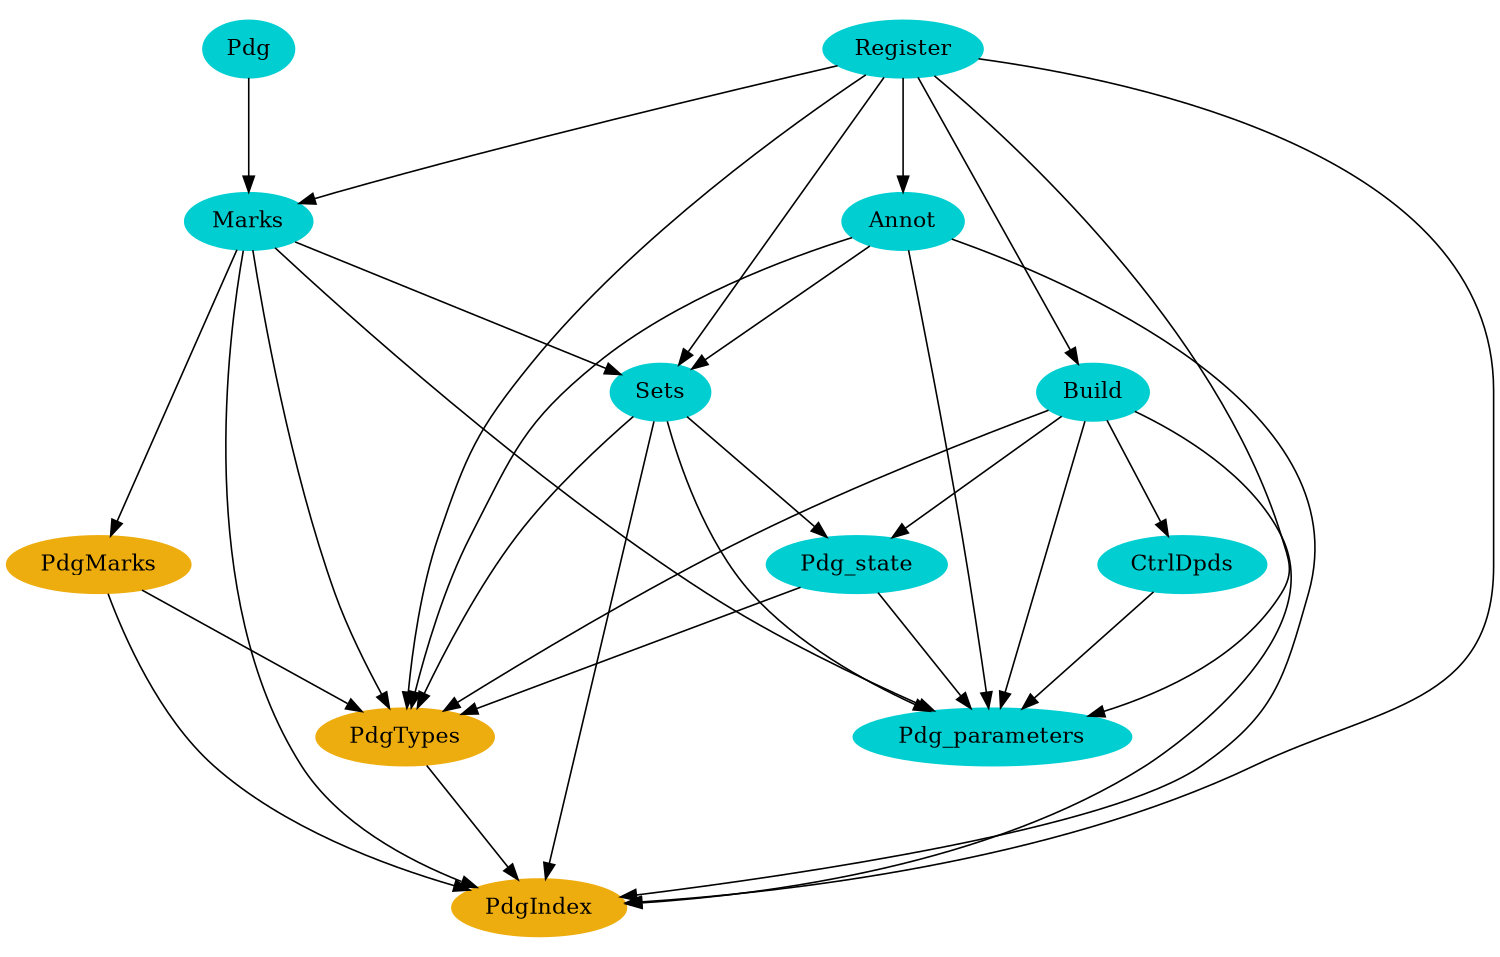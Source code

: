 digraph "Plugin architecture (pdg)" { node [href="\N.html"];
  size="10,7.5";
  ratio="fill";
  
  fontsize="12pt";
  rankdir = TB ;
"Pdg" [style=filled, color=darkturquoise];
"Pdg" -> "Marks";
"Pdg_parameters" [style=filled, color=darkturquoise];
"CtrlDpds" [style=filled, color=darkturquoise];
"CtrlDpds" -> "Pdg_parameters";
"Pdg_state" [style=filled, color=darkturquoise];
"Pdg_state" -> "Pdg_parameters";
"Pdg_state" -> "PdgTypes";
"Build" [style=filled, color=darkturquoise];
"Build" -> "CtrlDpds";
"Build" -> "PdgIndex";
"Build" -> "Pdg_parameters";
"Build" -> "Pdg_state";
"Build" -> "PdgTypes";
"Sets" [style=filled, color=darkturquoise];
"Sets" -> "Pdg_parameters";
"Sets" -> "Pdg_state";
"Sets" -> "PdgTypes";
"Sets" -> "PdgIndex";
"Annot" [style=filled, color=darkturquoise];
"Annot" -> "PdgIndex";
"Annot" -> "Pdg_parameters";
"Annot" -> "Sets";
"Annot" -> "PdgTypes";
"Marks" [style=filled, color=darkturquoise];
"Marks" -> "Pdg_parameters";
"Marks" -> "Sets";
"Marks" -> "PdgTypes";
"Marks" -> "PdgMarks";
"Marks" -> "PdgIndex";
"Register" [style=filled, color=darkturquoise];
"Register" -> "Sets";
"Register" -> "Pdg_parameters";
"Register" -> "PdgTypes";
"Register" -> "PdgIndex";
"Register" -> "Marks";
"Register" -> "Build";
"Register" -> "Annot";
"PdgIndex" [style=filled, color=darkgoldenrod2];
"PdgTypes" [style=filled, color=darkgoldenrod2];
"PdgTypes" -> "PdgIndex";
"PdgMarks" [style=filled, color=darkgoldenrod2];
"PdgMarks" -> "PdgTypes";
"PdgMarks" -> "PdgIndex";
}
